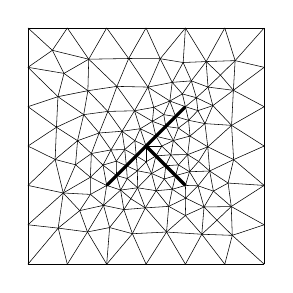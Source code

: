 \coordinate (1) at (0,0);
\coordinate (2) at (3,0);
\coordinate (3) at (3,3);
\coordinate (4) at (0,3);
\coordinate (5) at (1,1);
\coordinate (6) at (1.5,1.5);
\coordinate (7) at (2,2);
\coordinate (8) at (2,1);
\coordinate (9) at (0.5,0);
\coordinate (10) at (1.0,0);
\coordinate (11) at (1.5,0);
\coordinate (12) at (2.0,0);
\coordinate (13) at (2.5,0);
\coordinate (14) at (3,0.5);
\coordinate (15) at (3,1.0);
\coordinate (16) at (3,1.5);
\coordinate (17) at (3,2.0);
\coordinate (18) at (3,2.5);
\coordinate (19) at (2.5,3);
\coordinate (20) at (2.0,3);
\coordinate (21) at (1.5,3);
\coordinate (22) at (1.0,3);
\coordinate (23) at (0.5,3);
\coordinate (24) at (0,2.5);
\coordinate (25) at (0,2.0);
\coordinate (26) at (0,1.5);
\coordinate (27) at (0,1.0);
\coordinate (28) at (0,0.5);
\coordinate (29) at (1.125,1.125);
\coordinate (30) at (1.25,1.25);
\coordinate (31) at (1.375,1.375);
\coordinate (32) at (1.875,1.875);
\coordinate (33) at (1.75,1.75);
\coordinate (34) at (1.625,1.625);
\coordinate (35) at (1.875,1.125);
\coordinate (36) at (1.75,1.25);
\coordinate (37) at (1.625,1.375);
\coordinate (38) at (0.362,1.739);
\coordinate (39) at (1.279,2.612);
\coordinate (40) at (2.263,2.573);
\coordinate (41) at (0.756,0.409);
\coordinate (42) at (2.582,0.732);
\coordinate (43) at (2.586,1.763);
\coordinate (44) at (1.76,0.408);
\coordinate (45) at (1.327,0.387);
\coordinate (46) at (1.49,0.715);
\coordinate (47) at (2.612,1.328);
\coordinate (48) at (2.284,1.49);
\coordinate (49) at (1.218,0.693);
\coordinate (50) at (2.308,1.183);
\coordinate (51) at (1.68,2.609);
\coordinate (52) at (1.524,2.249);
\coordinate (53) at (1.13,2.258);
\coordinate (54) at (1.353,1.948);
\coordinate (55) at (1.015,1.94);
\coordinate (56) at (0.761,2.203);
\coordinate (57) at (1.195,1.688);
\coordinate (58) at (0.904,1.666);
\coordinate (59) at (2.609,2.208);
\coordinate (60) at (2.208,0.38);
\coordinate (61) at (1.832,2.309);
\coordinate (62) at (2.248,1.785);
\coordinate (63) at (1.788,0.734);
\coordinate (64) at (2.058,1.627);
\coordinate (65) at (2.028,1.391);
\coordinate (66) at (1.628,0.933);
\coordinate (67) at (1.393,0.97);
\coordinate (68) at (1.847,1.57);
\coordinate (69) at (1.57,1.152);
\coordinate (70) at (1.598,1.992);
\coordinate (71) at (1.055,1.451);
\coordinate (72) at (0.805,1.405);
\coordinate (73) at (0.345,1.33);
\coordinate (74) at (0.448,0.904);
\coordinate (75) at (0.772,2.603);
\coordinate (76) at (0.458,2.423);
\coordinate (77) at (1.426,1.72);
\coordinate (78) at (0.953,1.258);
\coordinate (79) at (0.793,1.104);
\coordinate (80) at (0.794,0.886);
\coordinate (81) at (1.177,0.941);
\coordinate (82) at (0.708,1.899);
\coordinate (83) at (1.802,2.072);
\coordinate (84) at (0.384,0.458);
\coordinate (85) at (2.04,1.827);
\coordinate (86) at (2.631,2.585);
\coordinate (87) at (2.287,2.249);
\coordinate (88) at (2.595,0.366);
\coordinate (89) at (2.236,0.726);
\coordinate (90) at (1.581,1.814);
\coordinate (91) at (1.037,0.465);
\coordinate (92) at (2.542,1.03);
\coordinate (93) at (0.381,2.127);
\coordinate (94) at (1.39,1.186);
\coordinate (95) at (1.814,1.389);
\coordinate (96) at (1.229,1.456);
\coordinate (97) at (1.971,2.561);
\coordinate (98) at (1.833,0.951);
\coordinate (99) at (2.052,1.174);
\coordinate (100) at (2.004,0.839);
\coordinate (101) at (1.999,0.618);
\coordinate (102) at (0.96,0.747);
\coordinate (103) at (2.16,0.995);
\coordinate (104) at (1.5,1.3);
\coordinate (105) at (1.7,1.5);
\coordinate (106) at (1.731,1.082);
\coordinate (107) at (1.91,1.728);
\coordinate (108) at (0.63,1.568);
\coordinate (109) at (0.604,1.262);
\coordinate (110) at (1.122,1.308);
\coordinate (111) at (0.657,0.68);
\coordinate (112) at (2.158,1.95);
\coordinate (113) at (2.348,2.014);
\coordinate (114) at (1.725,1.899);
\coordinate (115) at (1.358,1.568);
\coordinate (116) at (2.168,1.305);
\coordinate (117) at (1.307,0.831);
\coordinate (118) at (1.961,2.162);
\coordinate (119) at (0.31,2.716);
\coordinate (120) at (2.355,0.928);
\coordinate (121) at (2.139,2.114);
\coordinate (122) at (2.075,2.328);
\coordinate (123) at (1.262,1.087);
\coordinate (124) at (1.912,1.261);
\coordinate (125) at (2.444,2.401);
\coordinate (126) at (2.4,0.558);
\draw[very thick] (5) -- (29);
\draw[very thick] (29) -- (30);
\draw[very thick] (30) -- (31);
\draw[very thick] (31) -- (6);
\draw[very thick] (7) -- (32);
\draw[very thick] (32) -- (33);
\draw[very thick] (33) -- (34);
\draw[very thick] (34) -- (6);
\draw[very thick] (8) -- (35);
\draw[very thick] (35) -- (36);
\draw[very thick] (36) -- (37);
\draw[very thick] (37) -- (6);
\draw[very thin] (43) -- (47);
\draw[very thin] (47) -- (48);
\draw[very thin] (43) -- (48);
\draw[very thin] (44) -- (45);
\draw[very thin] (45) -- (46);
\draw[very thin] (44) -- (46);
\draw[very thin] (100) -- (8);
\draw[very thin] (103) -- (8);
\draw[very thin] (100) -- (103);
\draw[very thin] (39) -- (51);
\draw[very thin] (51) -- (52);
\draw[very thin] (39) -- (52);
\draw[very thin] (33) -- (34);
\draw[very thin] (33) -- (68);
\draw[very thin] (34) -- (68);
\draw[very thin] (36) -- (37);
\draw[very thin] (36) -- (69);
\draw[very thin] (37) -- (69);
\draw[very thin] (52) -- (70);
\draw[very thin] (52) -- (83);
\draw[very thin] (70) -- (83);
\draw[very thin] (29) -- (5);
\draw[very thin] (5) -- (78);
\draw[very thin] (29) -- (78);
\draw[very thin] (41) -- (91);
\draw[very thin] (102) -- (41);
\draw[very thin] (102) -- (91);
\draw[very thin] (30) -- (96);
\draw[very thin] (110) -- (30);
\draw[very thin] (110) -- (96);
\draw[very thin] (102) -- (80);
\draw[very thin] (102) -- (111);
\draw[very thin] (111) -- (80);
\draw[very thin] (1) -- (9);
\draw[very thin] (1) -- (84);
\draw[very thin] (84) -- (9);
\draw[very thin] (111) -- (41);
\draw[very thin] (34) -- (6);
\draw[very thin] (6) -- (77);
\draw[very thin] (34) -- (77);
\draw[very thin] (46) -- (49);
\draw[very thin] (117) -- (49);
\draw[very thin] (117) -- (46);
\draw[very thin] (48) -- (50);
\draw[very thin] (116) -- (50);
\draw[very thin] (116) -- (48);
\draw[very thin] (45) -- (49);
\draw[very thin] (47) -- (50);
\draw[very thin] (52) -- (61);
\draw[very thin] (61) -- (83);
\draw[very thin] (28) -- (74);
\draw[very thin] (74) -- (84);
\draw[very thin] (28) -- (84);
\draw[very thin] (48) -- (62);
\draw[very thin] (43) -- (62);
\draw[very thin] (46) -- (63);
\draw[very thin] (44) -- (63);
\draw[very thin] (30) -- (31);
\draw[very thin] (31) -- (96);
\draw[very thin] (1) -- (28);
\draw[very thin] (16) -- (43);
\draw[very thin] (16) -- (47);
\draw[very thin] (11) -- (44);
\draw[very thin] (11) -- (45);
\draw[very thin] (74) -- (79);
\draw[very thin] (79) -- (80);
\draw[very thin] (74) -- (80);
\draw[very thin] (104) -- (69);
\draw[very thin] (104) -- (37);
\draw[very thin] (105) -- (68);
\draw[very thin] (105) -- (34);
\draw[very thin] (37) -- (95);
\draw[very thin] (36) -- (95);
\draw[very thin] (31) -- (94);
\draw[very thin] (30) -- (94);
\draw[very thin] (51) -- (61);
\draw[very thin] (105) -- (37);
\draw[very thin] (105) -- (95);
\draw[very thin] (104) -- (31);
\draw[very thin] (104) -- (94);
\draw[very thin] (24) -- (76);
\draw[very thin] (76) -- (93);
\draw[very thin] (24) -- (93);
\draw[very thin] (109) -- (74);
\draw[very thin] (109) -- (79);
\draw[very thin] (64) -- (65);
\draw[very thin] (65) -- (68);
\draw[very thin] (64) -- (68);
\draw[very thin] (66) -- (67);
\draw[very thin] (67) -- (69);
\draw[very thin] (66) -- (69);
\draw[very thin] (48) -- (64);
\draw[very thin] (62) -- (64);
\draw[very thin] (46) -- (66);
\draw[very thin] (63) -- (66);
\draw[very thin] (27) -- (28);
\draw[very thin] (27) -- (74);
\draw[very thin] (21) -- (39);
\draw[very thin] (21) -- (51);
\draw[very thin] (52) -- (54);
\draw[very thin] (54) -- (70);
\draw[very thin] (52) -- (53);
\draw[very thin] (53) -- (54);
\draw[very thin] (27) -- (73);
\draw[very thin] (73) -- (74);
\draw[very thin] (24) -- (25);
\draw[very thin] (25) -- (93);
\draw[very thin] (39) -- (53);
\draw[very thin] (53) -- (75);
\draw[very thin] (39) -- (75);
\draw[very thin] (44) -- (60);
\draw[very thin] (101) -- (44);
\draw[very thin] (101) -- (60);
\draw[very thin] (41) -- (9);
\draw[very thin] (41) -- (84);
\draw[very thin] (70) -- (90);
\draw[very thin] (54) -- (90);
\draw[very thin] (20) -- (40);
\draw[very thin] (40) -- (97);
\draw[very thin] (20) -- (97);
\draw[very thin] (19) -- (20);
\draw[very thin] (19) -- (40);
\draw[very thin] (11) -- (12);
\draw[very thin] (12) -- (44);
\draw[very thin] (16) -- (17);
\draw[very thin] (17) -- (43);
\draw[very thin] (10) -- (9);
\draw[very thin] (10) -- (41);
\draw[very thin] (14) -- (15);
\draw[very thin] (14) -- (42);
\draw[very thin] (15) -- (42);
\draw[very thin] (43) -- (59);
\draw[very thin] (17) -- (59);
\draw[very thin] (12) -- (60);
\draw[very thin] (53) -- (56);
\draw[very thin] (56) -- (75);
\draw[very thin] (115) -- (6);
\draw[very thin] (115) -- (77);
\draw[very thin] (10) -- (91);
\draw[very thin] (42) -- (92);
\draw[very thin] (15) -- (92);
\draw[very thin] (10) -- (45);
\draw[very thin] (45) -- (91);
\draw[very thin] (15) -- (47);
\draw[very thin] (47) -- (92);
\draw[very thin] (100) -- (89);
\draw[very thin] (103) -- (89);
\draw[very thin] (54) -- (55);
\draw[very thin] (54) -- (57);
\draw[very thin] (55) -- (57);
\draw[very thin] (20) -- (51);
\draw[very thin] (51) -- (97);
\draw[very thin] (48) -- (65);
\draw[very thin] (46) -- (67);
\draw[very thin] (54) -- (77);
\draw[very thin] (77) -- (90);
\draw[very thin] (21) -- (22);
\draw[very thin] (22) -- (39);
\draw[very thin] (25) -- (26);
\draw[very thin] (25) -- (38);
\draw[very thin] (26) -- (38);
\draw[very thin] (109) -- (73);
\draw[very thin] (113) -- (43);
\draw[very thin] (113) -- (59);
\draw[very thin] (19) -- (3);
\draw[very thin] (3) -- (86);
\draw[very thin] (19) -- (86);
\draw[very thin] (14) -- (2);
\draw[very thin] (2) -- (88);
\draw[very thin] (14) -- (88);
\draw[very thin] (10) -- (11);
\draw[very thin] (15) -- (16);
\draw[very thin] (107) -- (33);
\draw[very thin] (107) -- (68);
\draw[very thin] (106) -- (36);
\draw[very thin] (106) -- (69);
\draw[very thin] (75) -- (76);
\draw[very thin] (119) -- (76);
\draw[very thin] (119) -- (75);
\draw[very thin] (20) -- (21);
\draw[very thin] (38) -- (73);
\draw[very thin] (26) -- (73);
\draw[very thin] (71) -- (96);
\draw[very thin] (110) -- (71);
\draw[very thin] (57) -- (77);
\draw[very thin] (57) -- (58);
\draw[very thin] (57) -- (71);
\draw[very thin] (58) -- (71);
\draw[very thin] (5) -- (79);
\draw[very thin] (78) -- (79);
\draw[very thin] (72) -- (78);
\draw[very thin] (72) -- (79);
\draw[very thin] (18) -- (3);
\draw[very thin] (18) -- (86);
\draw[very thin] (13) -- (2);
\draw[very thin] (13) -- (88);
\draw[very thin] (23) -- (75);
\draw[very thin] (119) -- (23);
\draw[very thin] (40) -- (86);
\draw[very thin] (42) -- (88);
\draw[very thin] (26) -- (27);
\draw[very thin] (17) -- (18);
\draw[very thin] (18) -- (59);
\draw[very thin] (12) -- (13);
\draw[very thin] (13) -- (60);
\draw[very thin] (108) -- (72);
\draw[very thin] (109) -- (72);
\draw[very thin] (108) -- (109);
\draw[very thin] (32) -- (7);
\draw[very thin] (32) -- (83);
\draw[very thin] (7) -- (83);
\draw[very thin] (53) -- (55);
\draw[very thin] (22) -- (75);
\draw[very thin] (55) -- (58);
\draw[very thin] (64) -- (85);
\draw[very thin] (62) -- (85);
\draw[very thin] (66) -- (98);
\draw[very thin] (63) -- (98);
\draw[very thin] (38) -- (93);
\draw[very thin] (35) -- (8);
\draw[very thin] (8) -- (98);
\draw[very thin] (35) -- (98);
\draw[very thin] (22) -- (23);
\draw[very thin] (31) -- (6);
\draw[very thin] (115) -- (31);
\draw[very thin] (108) -- (38);
\draw[very thin] (108) -- (73);
\draw[very thin] (104) -- (6);
\draw[very thin] (37) -- (6);
\draw[very thin] (105) -- (6);
\draw[very thin] (71) -- (72);
\draw[very thin] (58) -- (72);
\draw[very thin] (34) -- (90);
\draw[very thin] (65) -- (95);
\draw[very thin] (68) -- (95);
\draw[very thin] (67) -- (94);
\draw[very thin] (69) -- (94);
\draw[very thin] (49) -- (91);
\draw[very thin] (102) -- (49);
\draw[very thin] (57) -- (96);
\draw[very thin] (56) -- (76);
\draw[very thin] (106) -- (98);
\draw[very thin] (106) -- (35);
\draw[very thin] (107) -- (64);
\draw[very thin] (106) -- (66);
\draw[very thin] (59) -- (86);
\draw[very thin] (60) -- (88);
\draw[very thin] (71) -- (78);
\draw[very thin] (67) -- (81);
\draw[very thin] (123) -- (81);
\draw[very thin] (123) -- (67);
\draw[very thin] (65) -- (99);
\draw[very thin] (124) -- (99);
\draw[very thin] (124) -- (65);
\draw[very thin] (29) -- (81);
\draw[very thin] (5) -- (81);
\draw[very thin] (35) -- (99);
\draw[very thin] (8) -- (99);
\draw[very thin] (113) -- (62);
\draw[very thin] (103) -- (120);
\draw[very thin] (120) -- (89);
\draw[very thin] (102) -- (81);
\draw[very thin] (102) -- (5);
\draw[very thin] (115) -- (96);
\draw[very thin] (7) -- (85);
\draw[very thin] (32) -- (85);
\draw[very thin] (110) -- (78);
\draw[very thin] (110) -- (29);
\draw[very thin] (55) -- (56);
\draw[very thin] (40) -- (87);
\draw[very thin] (122) -- (87);
\draw[very thin] (122) -- (40);
\draw[very thin] (33) -- (90);
\draw[very thin] (35) -- (36);
\draw[very thin] (124) -- (36);
\draw[very thin] (124) -- (35);
\draw[very thin] (29) -- (30);
\draw[very thin] (123) -- (30);
\draw[very thin] (123) -- (29);
\draw[very thin] (116) -- (65);
\draw[very thin] (117) -- (67);
\draw[very thin] (58) -- (82);
\draw[very thin] (55) -- (82);
\draw[very thin] (114) -- (32);
\draw[very thin] (114) -- (83);
\draw[very thin] (56) -- (93);
\draw[very thin] (50) -- (92);
\draw[very thin] (42) -- (89);
\draw[very thin] (120) -- (42);
\draw[very thin] (111) -- (74);
\draw[very thin] (5) -- (80);
\draw[very thin] (49) -- (81);
\draw[very thin] (56) -- (82);
\draw[very thin] (82) -- (93);
\draw[very thin] (112) -- (113);
\draw[very thin] (112) -- (121);
\draw[very thin] (113) -- (121);
\draw[very thin] (101) -- (63);
\draw[very thin] (61) -- (97);
\draw[very thin] (117) -- (81);
\draw[very thin] (116) -- (99);
\draw[very thin] (50) -- (99);
\draw[very thin] (103) -- (50);
\draw[very thin] (103) -- (99);
\draw[very thin] (115) -- (57);
\draw[very thin] (32) -- (33);
\draw[very thin] (107) -- (32);
\draw[very thin] (101) -- (89);
\draw[very thin] (100) -- (101);
\draw[very thin] (124) -- (95);
\draw[very thin] (123) -- (94);
\draw[very thin] (23) -- (4);
\draw[very thin] (119) -- (4);
\draw[very thin] (24) -- (4);
\draw[very thin] (119) -- (24);
\draw[very thin] (107) -- (85);
\draw[very thin] (118) -- (83);
\draw[very thin] (118) -- (7);
\draw[very thin] (60) -- (89);
\draw[very thin] (114) -- (33);
\draw[very thin] (59) -- (87);
\draw[very thin] (113) -- (87);
\draw[very thin] (108) -- (58);
\draw[very thin] (108) -- (82);
\draw[very thin] (111) -- (84);
\draw[very thin] (114) -- (90);
\draw[very thin] (100) -- (98);
\draw[very thin] (125) -- (40);
\draw[very thin] (125) -- (87);
\draw[very thin] (126) -- (42);
\draw[very thin] (126) -- (89);
\draw[very thin] (38) -- (82);
\draw[very thin] (114) -- (70);
\draw[very thin] (121) -- (87);
\draw[very thin] (125) -- (86);
\draw[very thin] (126) -- (88);
\draw[very thin] (122) -- (97);
\draw[very thin] (122) -- (61);
\draw[very thin] (120) -- (92);
\draw[very thin] (120) -- (50);
\draw[very thin] (112) -- (7);
\draw[very thin] (112) -- (85);
\draw[very thin] (125) -- (59);
\draw[very thin] (126) -- (60);
\draw[very thin] (118) -- (61);
\draw[very thin] (118) -- (122);
\draw[very thin] (112) -- (62);
\draw[very thin] (100) -- (63);
\draw[very thin] (118) -- (121);
\draw[very thin] (121) -- (7);
\draw[very thin] (121) -- (122);